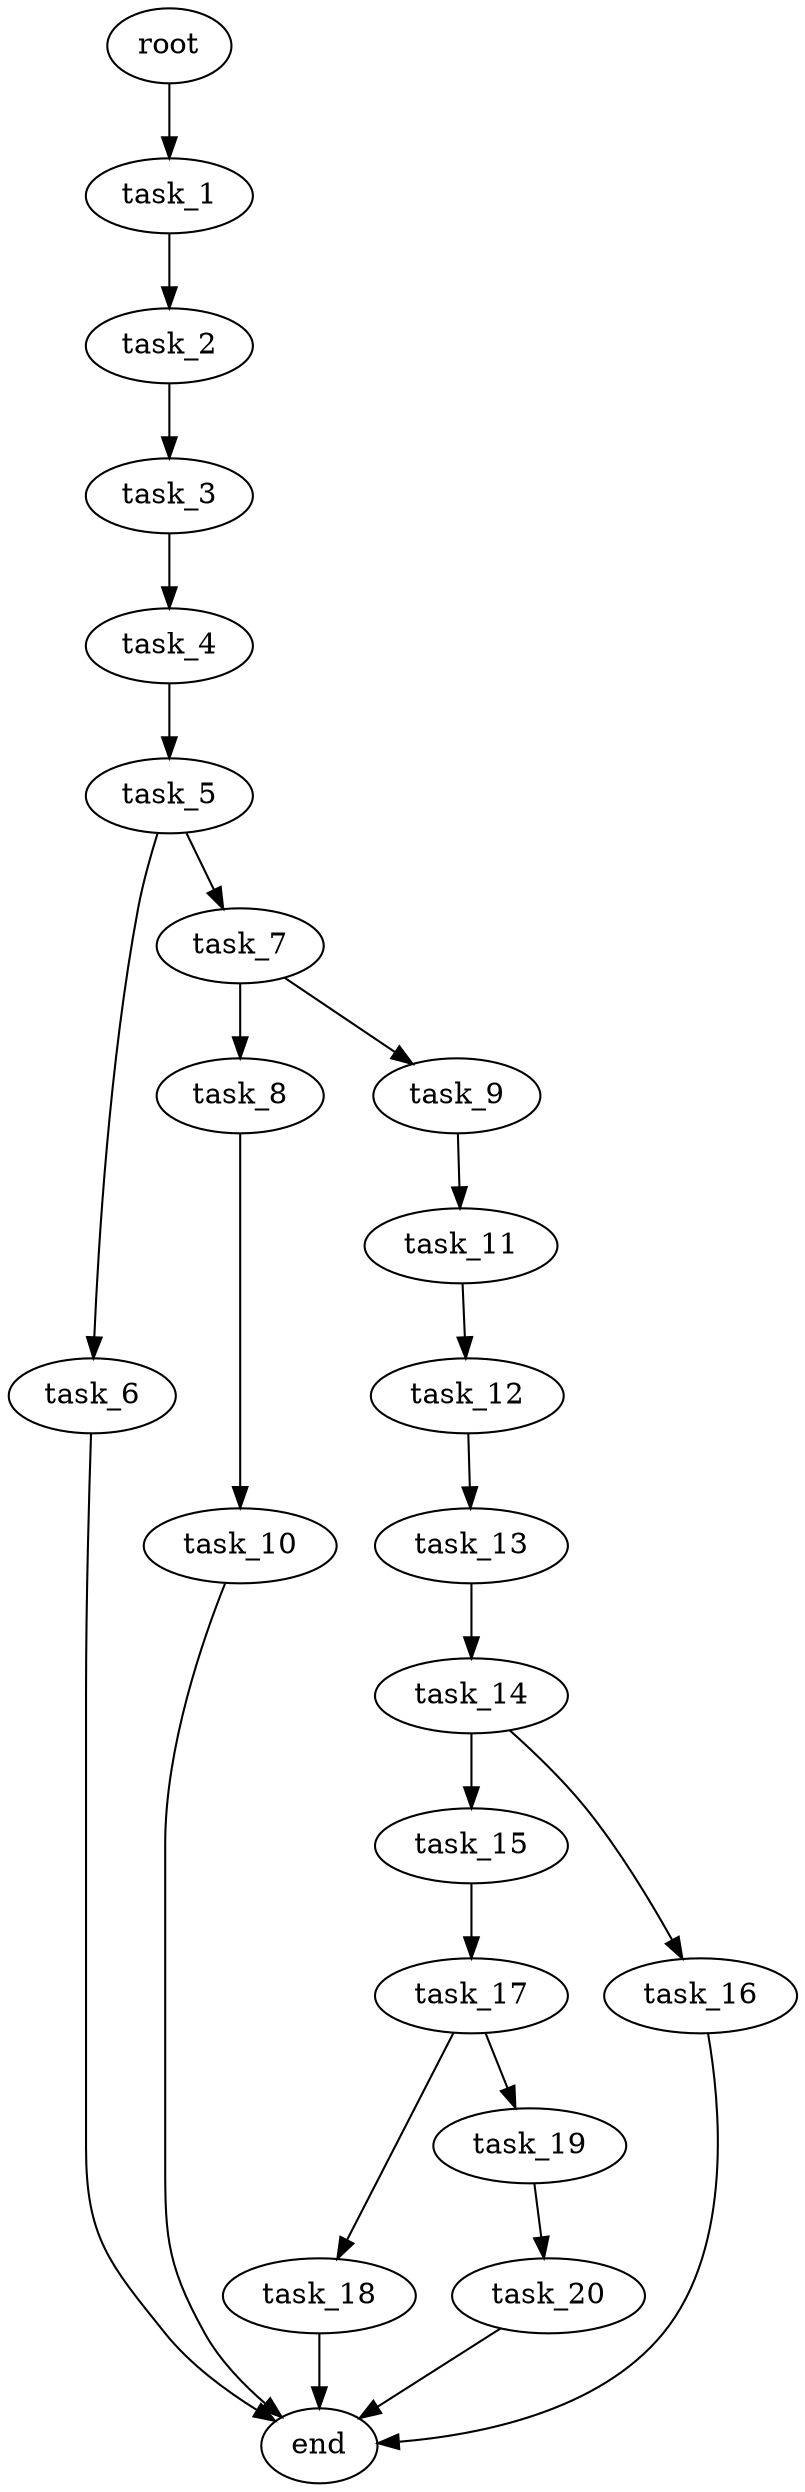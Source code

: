 digraph G {
  root [size="0.000000e+00"];
  task_1 [size="1.798979e+09"];
  task_2 [size="3.189457e+09"];
  task_3 [size="2.190983e+09"];
  task_4 [size="8.957752e+09"];
  task_5 [size="7.785604e+09"];
  task_6 [size="5.868537e+08"];
  task_7 [size="9.915322e+09"];
  task_8 [size="5.294793e+09"];
  task_9 [size="7.668655e+09"];
  task_10 [size="9.996058e+09"];
  task_11 [size="9.739825e+09"];
  task_12 [size="1.002243e+09"];
  task_13 [size="6.568987e+09"];
  task_14 [size="2.666003e+09"];
  task_15 [size="8.163035e+09"];
  task_16 [size="9.172678e+09"];
  task_17 [size="5.600306e+08"];
  task_18 [size="9.963924e+09"];
  task_19 [size="2.194896e+09"];
  task_20 [size="8.465204e+09"];
  end [size="0.000000e+00"];

  root -> task_1 [size="1.000000e-12"];
  task_1 -> task_2 [size="3.189457e+08"];
  task_2 -> task_3 [size="2.190983e+08"];
  task_3 -> task_4 [size="8.957752e+08"];
  task_4 -> task_5 [size="7.785604e+08"];
  task_5 -> task_6 [size="5.868537e+07"];
  task_5 -> task_7 [size="9.915322e+08"];
  task_6 -> end [size="1.000000e-12"];
  task_7 -> task_8 [size="5.294793e+08"];
  task_7 -> task_9 [size="7.668655e+08"];
  task_8 -> task_10 [size="9.996058e+08"];
  task_9 -> task_11 [size="9.739825e+08"];
  task_10 -> end [size="1.000000e-12"];
  task_11 -> task_12 [size="1.002243e+08"];
  task_12 -> task_13 [size="6.568987e+08"];
  task_13 -> task_14 [size="2.666003e+08"];
  task_14 -> task_15 [size="8.163035e+08"];
  task_14 -> task_16 [size="9.172678e+08"];
  task_15 -> task_17 [size="5.600306e+07"];
  task_16 -> end [size="1.000000e-12"];
  task_17 -> task_18 [size="9.963924e+08"];
  task_17 -> task_19 [size="2.194896e+08"];
  task_18 -> end [size="1.000000e-12"];
  task_19 -> task_20 [size="8.465204e+08"];
  task_20 -> end [size="1.000000e-12"];
}
